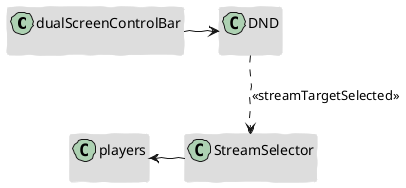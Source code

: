 @startuml
skinparam handwritten true
class dualScreenControlBar

dualScreenControlBar -right-> DND
DND ..> StreamSelector : <<streamTargetSelected>>
StreamSelector -left-> players


skinparam class {
	BackgroundColor #DDDDDD
	ArrowColor black
	BorderColor #DDDDDD
}

@enduml